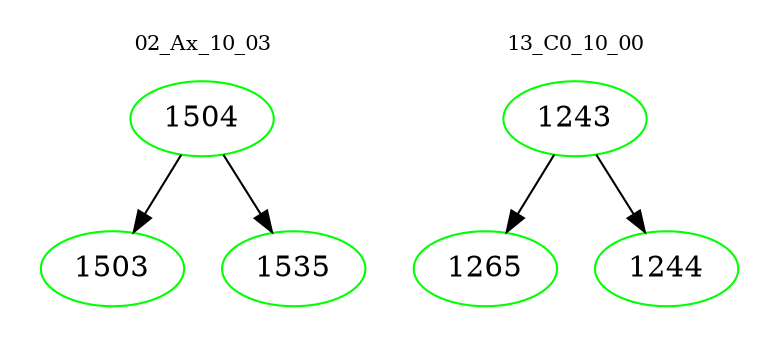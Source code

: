 digraph{
subgraph cluster_0 {
color = white
label = "02_Ax_10_03";
fontsize=10;
T0_1504 [label="1504", color="green"]
T0_1504 -> T0_1503 [color="black"]
T0_1503 [label="1503", color="green"]
T0_1504 -> T0_1535 [color="black"]
T0_1535 [label="1535", color="green"]
}
subgraph cluster_1 {
color = white
label = "13_C0_10_00";
fontsize=10;
T1_1243 [label="1243", color="green"]
T1_1243 -> T1_1265 [color="black"]
T1_1265 [label="1265", color="green"]
T1_1243 -> T1_1244 [color="black"]
T1_1244 [label="1244", color="green"]
}
}
